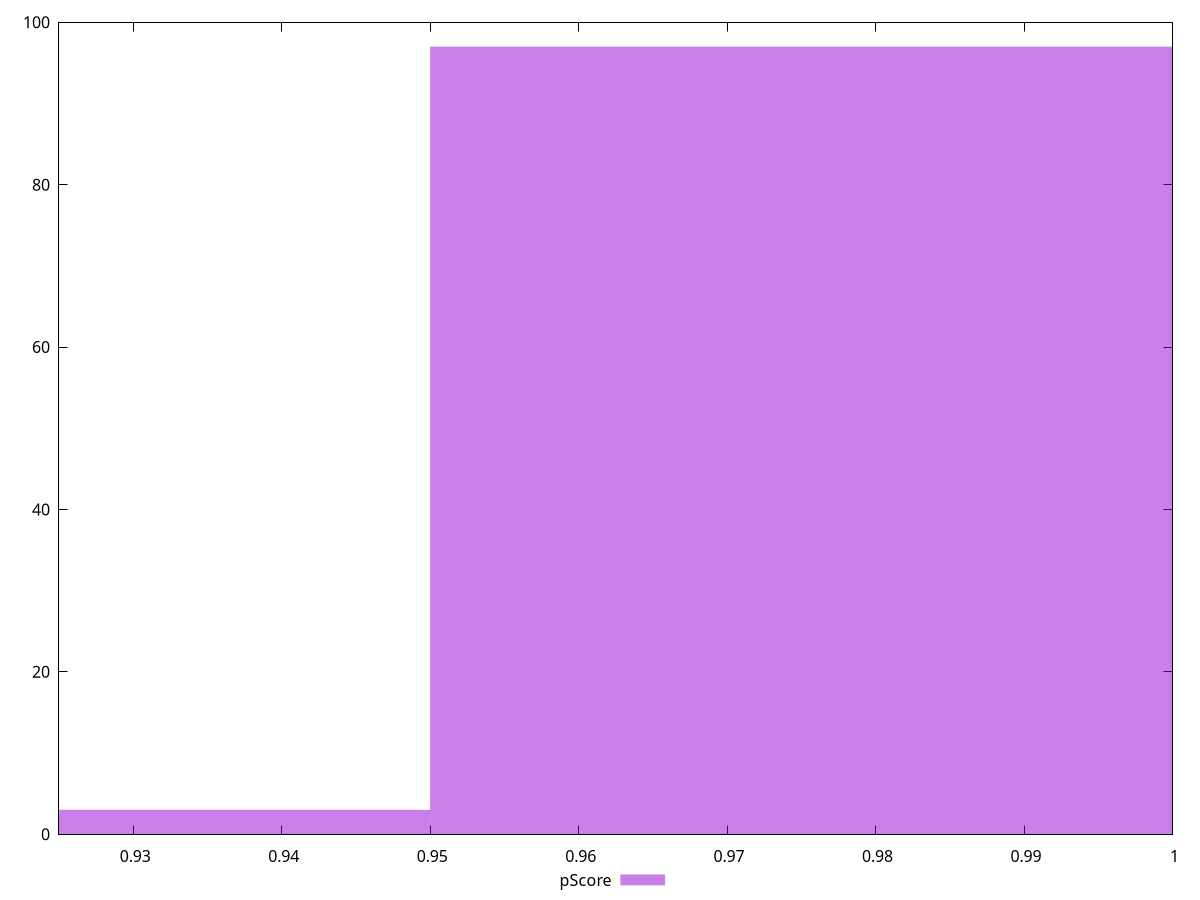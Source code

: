 reset

$pScore <<EOF
0.9 3
1 97
EOF

set key outside below
set boxwidth 0.1
set xrange [0.925:1]
set yrange [0:100]
set trange [0:100]
set style fill transparent solid 0.5 noborder
set terminal svg size 640, 490 enhanced background rgb 'white'
set output "report/report_00029_2021-02-24T13-36-40.390Z/unused-css-rules/samples/agenda/pScore/histogram.svg"

plot $pScore title "pScore" with boxes

reset
